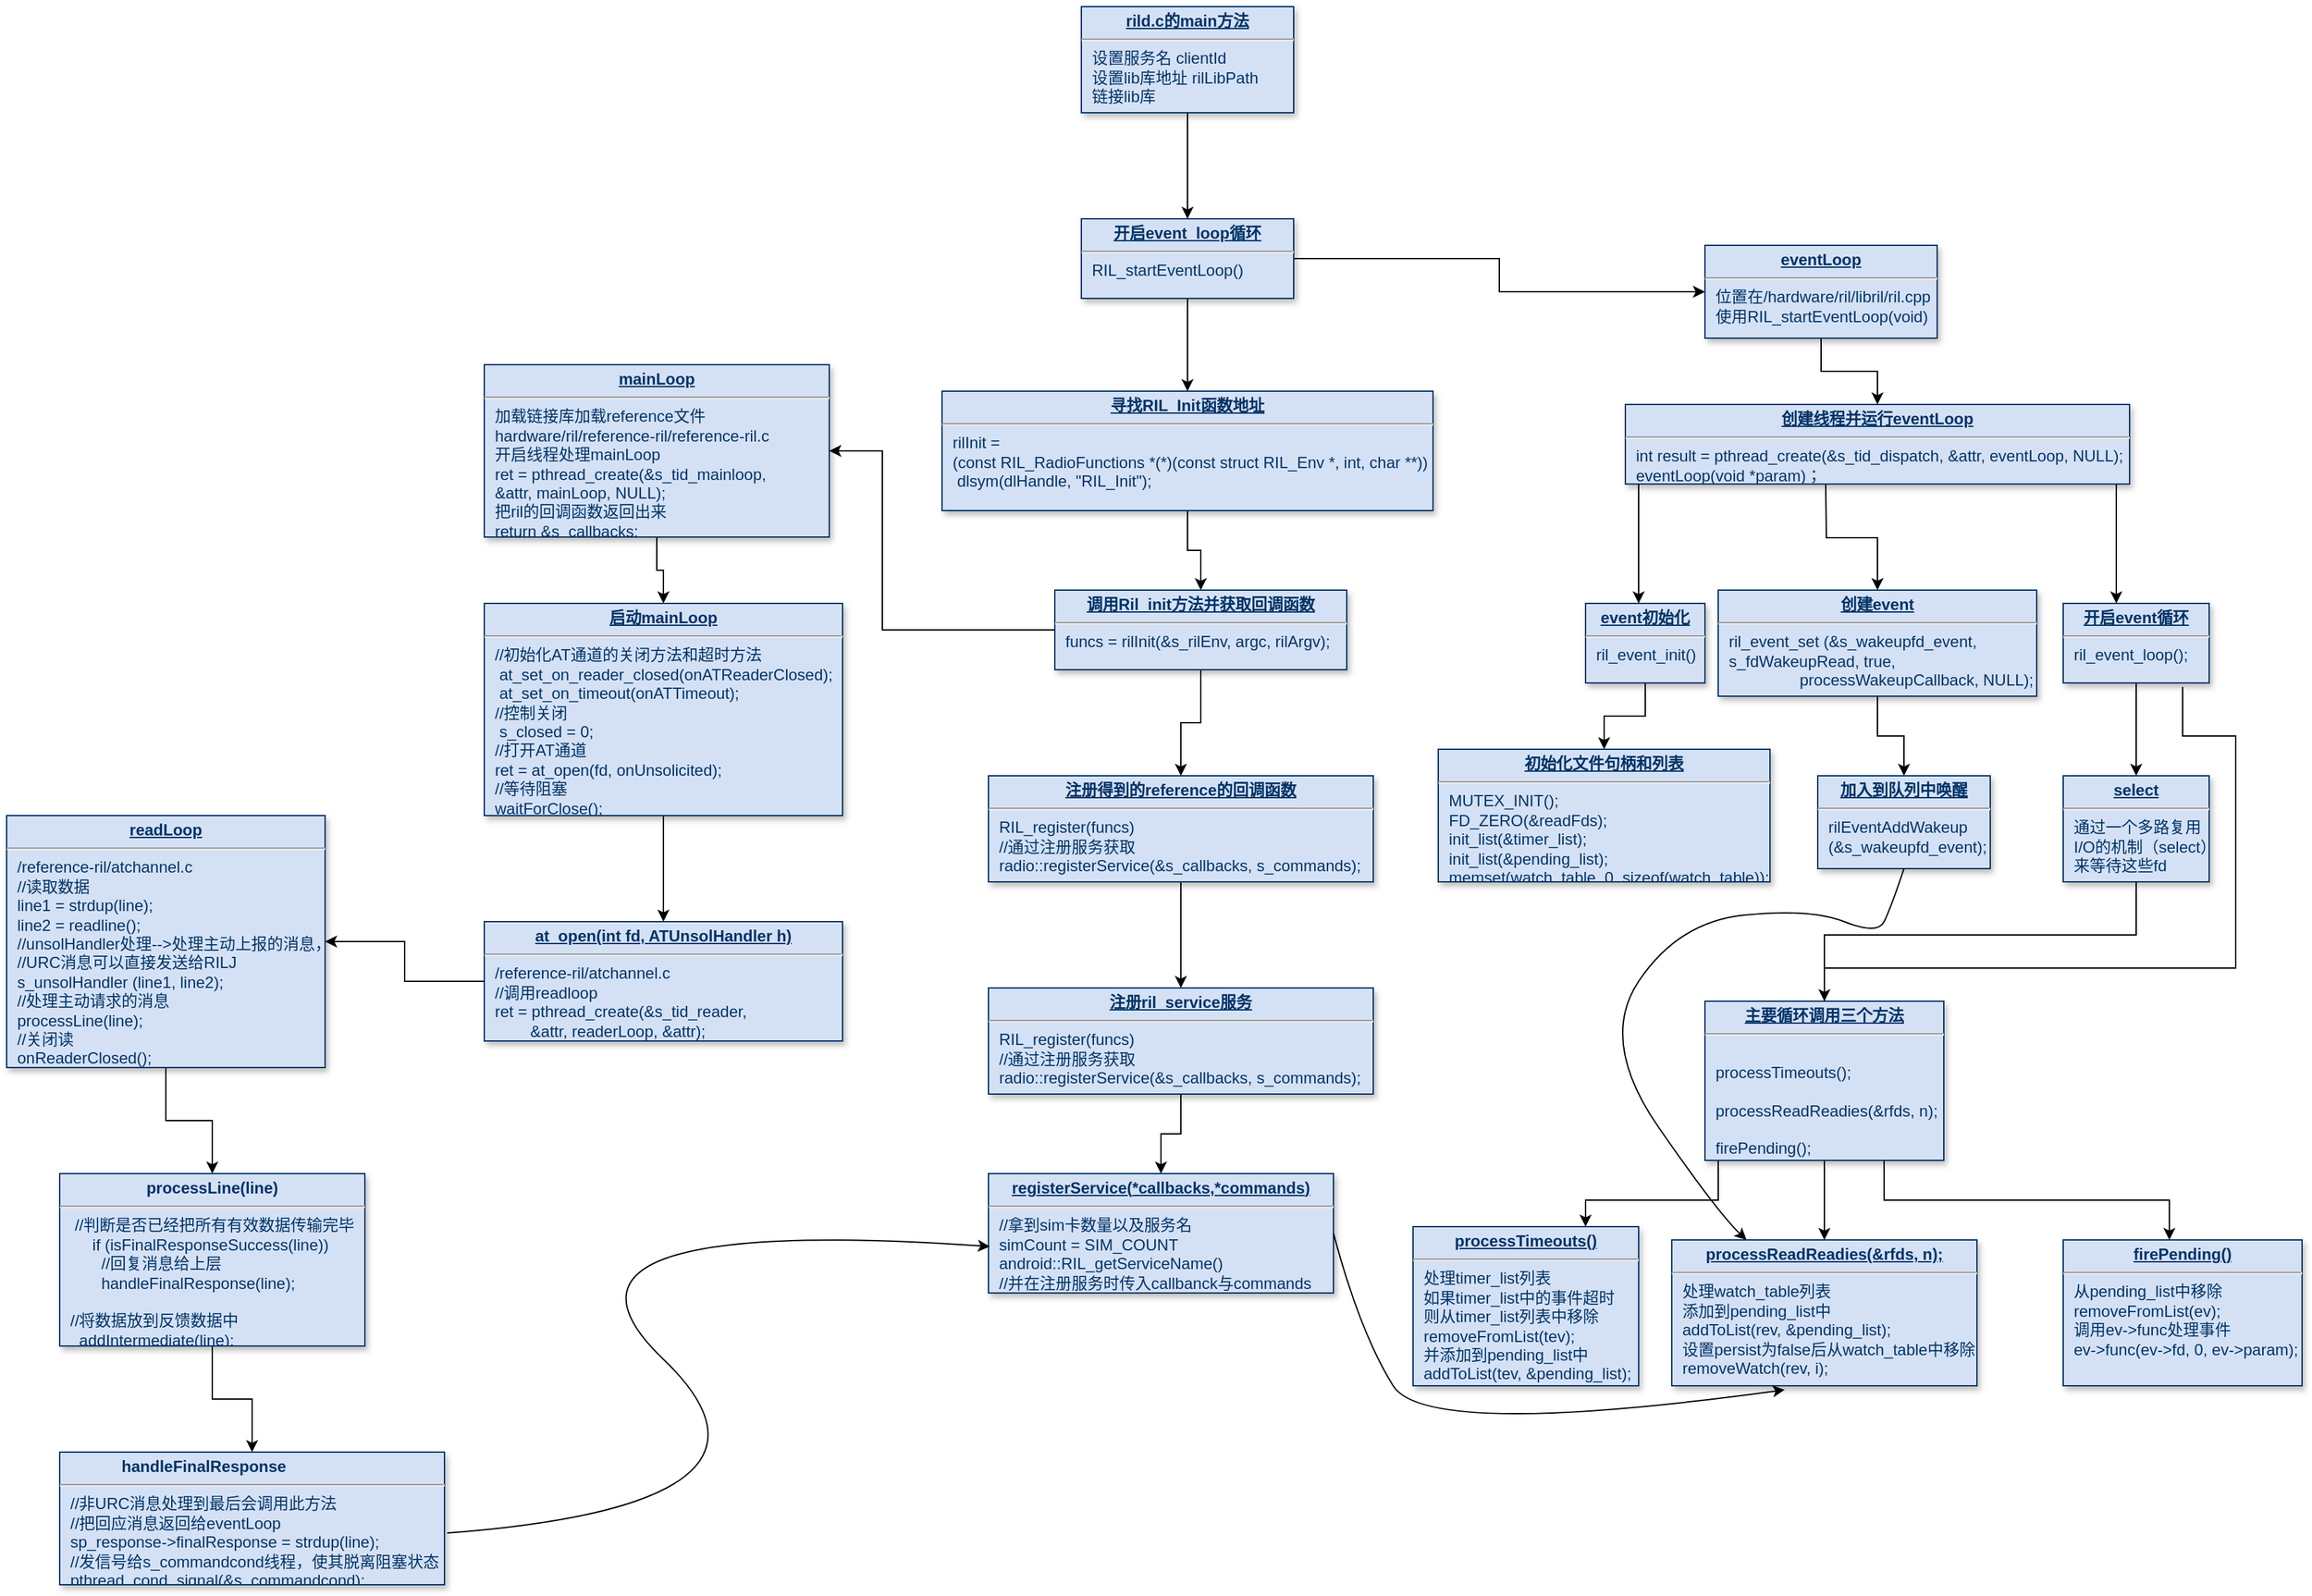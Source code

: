 <mxfile version="15.7.4" type="github">
  <diagram name="RILD流程图" id="efa7a0a1-bf9b-a30e-e6df-94a7791c09e9">
    <mxGraphModel dx="3255" dy="839" grid="1" gridSize="10" guides="1" tooltips="1" connect="1" arrows="1" fold="1" page="1" pageScale="1" pageWidth="1654" pageHeight="1169" background="none" math="0" shadow="0">
      <root>
        <mxCell id="0" />
        <mxCell id="1" parent="0" />
        <mxCell id="EKuOJ4cv29JxxuzC1nA7-30" value="" style="edgeStyle=orthogonalEdgeStyle;rounded=0;orthogonalLoop=1;jettySize=auto;html=1;" parent="1" source="29" target="EKuOJ4cv29JxxuzC1nA7-29" edge="1">
          <mxGeometry relative="1" as="geometry" />
        </mxCell>
        <mxCell id="29" value="&lt;p style=&quot;margin: 4px 0px 0px ; text-align: center&quot;&gt;&lt;b&gt;&lt;u&gt;rild.c的main方法&lt;/u&gt;&lt;/b&gt;&lt;br&gt;&lt;/p&gt;&lt;hr&gt;&lt;p style=&quot;margin: 0px ; margin-left: 8px&quot;&gt;设置服务名 clientId&lt;/p&gt;&lt;p style=&quot;margin: 0px ; margin-left: 8px&quot;&gt;设置lib库地址 rilLibPath&lt;br&gt;&lt;/p&gt;&lt;p style=&quot;margin: 0px ; margin-left: 8px&quot;&gt;链接lib库&lt;br&gt;&lt;/p&gt;" style="verticalAlign=top;align=left;overflow=fill;fontSize=12;fontFamily=Helvetica;html=1;strokeColor=#003366;shadow=1;fillColor=#D4E1F5;fontColor=#003366" parent="1" vertex="1">
          <mxGeometry x="720" y="70" width="160" height="80" as="geometry" />
        </mxCell>
        <mxCell id="EKuOJ4cv29JxxuzC1nA7-32" value="" style="edgeStyle=orthogonalEdgeStyle;rounded=0;orthogonalLoop=1;jettySize=auto;html=1;" parent="1" source="EKuOJ4cv29JxxuzC1nA7-29" target="EKuOJ4cv29JxxuzC1nA7-31" edge="1">
          <mxGeometry relative="1" as="geometry" />
        </mxCell>
        <mxCell id="EKuOJ4cv29JxxuzC1nA7-38" value="" style="edgeStyle=orthogonalEdgeStyle;rounded=0;orthogonalLoop=1;jettySize=auto;html=1;" parent="1" source="EKuOJ4cv29JxxuzC1nA7-29" target="EKuOJ4cv29JxxuzC1nA7-37" edge="1">
          <mxGeometry relative="1" as="geometry" />
        </mxCell>
        <mxCell id="EKuOJ4cv29JxxuzC1nA7-29" value="&lt;p style=&quot;margin: 4px 0px 0px ; text-align: center&quot;&gt;&lt;b&gt;&lt;u&gt;开启event_loop循环&lt;/u&gt;&lt;/b&gt;&lt;br&gt;&lt;/p&gt;&lt;hr&gt;&lt;p style=&quot;margin: 0px ; margin-left: 8px&quot;&gt;RIL_startEventLoop()&lt;br&gt;&lt;/p&gt;" style="verticalAlign=top;align=left;overflow=fill;fontSize=12;fontFamily=Helvetica;html=1;strokeColor=#003366;shadow=1;fillColor=#D4E1F5;fontColor=#003366" parent="1" vertex="1">
          <mxGeometry x="720" y="230" width="160" height="60" as="geometry" />
        </mxCell>
        <mxCell id="EKuOJ4cv29JxxuzC1nA7-34" value="" style="edgeStyle=orthogonalEdgeStyle;rounded=0;orthogonalLoop=1;jettySize=auto;html=1;" parent="1" source="EKuOJ4cv29JxxuzC1nA7-31" target="EKuOJ4cv29JxxuzC1nA7-33" edge="1">
          <mxGeometry relative="1" as="geometry" />
        </mxCell>
        <mxCell id="EKuOJ4cv29JxxuzC1nA7-31" value="&lt;p style=&quot;margin: 4px 0px 0px ; text-align: center&quot;&gt;&lt;b&gt;&lt;u&gt;寻找RIL_Init函数地址&lt;/u&gt;&lt;/b&gt;&lt;br&gt;&lt;/p&gt;&lt;hr&gt;&lt;p style=&quot;margin: 0px ; margin-left: 8px&quot;&gt;rilInit =&lt;/p&gt;&lt;p style=&quot;margin: 0px ; margin-left: 8px&quot;&gt;(const RIL_Radio&lt;span&gt;Functions&amp;nbsp;&lt;/span&gt;&lt;span&gt;*(*)(const&amp;nbsp;&lt;/span&gt;&lt;span&gt;struct RIL_Env *,&amp;nbsp;&lt;/span&gt;&lt;span&gt;int, char **))&lt;/span&gt;&lt;/p&gt;&lt;p style=&quot;margin: 0px ; margin-left: 8px&quot;&gt;&amp;nbsp;&lt;span&gt;dlsym&lt;/span&gt;&lt;span&gt;(dlHandle, &quot;RIL_Init&quot;);&lt;/span&gt;&lt;/p&gt;" style="verticalAlign=top;align=left;overflow=fill;fontSize=12;fontFamily=Helvetica;html=1;strokeColor=#003366;shadow=1;fillColor=#D4E1F5;fontColor=#003366" parent="1" vertex="1">
          <mxGeometry x="615" y="360" width="370" height="90" as="geometry" />
        </mxCell>
        <mxCell id="EKuOJ4cv29JxxuzC1nA7-36" value="" style="edgeStyle=orthogonalEdgeStyle;rounded=0;orthogonalLoop=1;jettySize=auto;html=1;" parent="1" source="EKuOJ4cv29JxxuzC1nA7-33" target="EKuOJ4cv29JxxuzC1nA7-35" edge="1">
          <mxGeometry relative="1" as="geometry" />
        </mxCell>
        <mxCell id="WiDxoxZlmCFufiCdWleU-32" value="" style="edgeStyle=orthogonalEdgeStyle;rounded=0;orthogonalLoop=1;jettySize=auto;html=1;exitX=0;exitY=0.5;exitDx=0;exitDy=0;" edge="1" parent="1" source="EKuOJ4cv29JxxuzC1nA7-33" target="WiDxoxZlmCFufiCdWleU-31">
          <mxGeometry relative="1" as="geometry">
            <mxPoint x="615" y="415" as="sourcePoint" />
            <Array as="points">
              <mxPoint x="570" y="540" />
              <mxPoint x="570" y="405" />
            </Array>
          </mxGeometry>
        </mxCell>
        <mxCell id="EKuOJ4cv29JxxuzC1nA7-33" value="&lt;p style=&quot;margin: 4px 0px 0px ; text-align: center&quot;&gt;&lt;b&gt;&lt;u&gt;调用Ril_init方法并获取回调函数&lt;/u&gt;&lt;/b&gt;&lt;br&gt;&lt;/p&gt;&lt;hr&gt;&lt;p style=&quot;margin: 0px ; margin-left: 8px&quot;&gt;funcs = rilInit(&amp;amp;s_rilEnv, argc, rilArgv);&lt;br&gt;&lt;/p&gt;" style="verticalAlign=top;align=left;overflow=fill;fontSize=12;fontFamily=Helvetica;html=1;strokeColor=#003366;shadow=1;fillColor=#D4E1F5;fontColor=#003366" parent="1" vertex="1">
          <mxGeometry x="700" y="510" width="220" height="60" as="geometry" />
        </mxCell>
        <mxCell id="WiDxoxZlmCFufiCdWleU-47" value="" style="edgeStyle=orthogonalEdgeStyle;rounded=0;orthogonalLoop=1;jettySize=auto;html=1;" edge="1" parent="1" source="EKuOJ4cv29JxxuzC1nA7-35" target="WiDxoxZlmCFufiCdWleU-46">
          <mxGeometry relative="1" as="geometry" />
        </mxCell>
        <mxCell id="EKuOJ4cv29JxxuzC1nA7-35" value="&lt;p style=&quot;margin: 4px 0px 0px ; text-align: center&quot;&gt;&lt;b&gt;&lt;u&gt;注册得到的reference的回调函数&lt;/u&gt;&lt;/b&gt;&lt;br&gt;&lt;/p&gt;&lt;hr&gt;&lt;p style=&quot;margin: 0px ; margin-left: 8px&quot;&gt;RIL_register(funcs)&lt;br&gt;&lt;/p&gt;&lt;p style=&quot;margin: 0px ; margin-left: 8px&quot;&gt;//通过注册服务获取&lt;br&gt;&lt;/p&gt;&lt;p style=&quot;margin: 0px ; margin-left: 8px&quot;&gt;radio::registerService(&amp;amp;s_callbacks, s_commands);&lt;br&gt;&lt;/p&gt;" style="verticalAlign=top;align=left;overflow=fill;fontSize=12;fontFamily=Helvetica;html=1;strokeColor=#003366;shadow=1;fillColor=#D4E1F5;fontColor=#003366" parent="1" vertex="1">
          <mxGeometry x="650" y="650" width="290" height="80" as="geometry" />
        </mxCell>
        <mxCell id="EKuOJ4cv29JxxuzC1nA7-42" value="" style="edgeStyle=orthogonalEdgeStyle;rounded=0;orthogonalLoop=1;jettySize=auto;html=1;" parent="1" source="EKuOJ4cv29JxxuzC1nA7-37" target="EKuOJ4cv29JxxuzC1nA7-41" edge="1">
          <mxGeometry relative="1" as="geometry" />
        </mxCell>
        <mxCell id="EKuOJ4cv29JxxuzC1nA7-37" value="&lt;p style=&quot;margin: 4px 0px 0px ; text-align: center&quot;&gt;&lt;b&gt;&lt;u&gt;eventLoop&lt;/u&gt;&lt;/b&gt;&lt;br&gt;&lt;/p&gt;&lt;hr&gt;&lt;p style=&quot;margin: 0px ; margin-left: 8px&quot;&gt;位置在/hardware/ril/libril/ril.cpp&lt;br&gt;&lt;/p&gt;&lt;p style=&quot;margin: 0px ; margin-left: 8px&quot;&gt;使用RIL_startEventLoop(void)&lt;br&gt;&lt;/p&gt;" style="verticalAlign=top;align=left;overflow=fill;fontSize=12;fontFamily=Helvetica;html=1;strokeColor=#003366;shadow=1;fillColor=#D4E1F5;fontColor=#003366" parent="1" vertex="1">
          <mxGeometry x="1190" y="250" width="175" height="70" as="geometry" />
        </mxCell>
        <mxCell id="EKuOJ4cv29JxxuzC1nA7-44" value="" style="edgeStyle=orthogonalEdgeStyle;rounded=0;orthogonalLoop=1;jettySize=auto;html=1;" parent="1" target="EKuOJ4cv29JxxuzC1nA7-43" edge="1">
          <mxGeometry relative="1" as="geometry">
            <mxPoint x="1281" y="430" as="sourcePoint" />
          </mxGeometry>
        </mxCell>
        <mxCell id="EKuOJ4cv29JxxuzC1nA7-41" value="&lt;p style=&quot;margin: 4px 0px 0px ; text-align: center&quot;&gt;&lt;b&gt;&lt;u&gt;创建线程并运行eventLoop&lt;/u&gt;&lt;/b&gt;&lt;br&gt;&lt;/p&gt;&lt;hr&gt;&lt;p style=&quot;margin: 0px ; margin-left: 8px&quot;&gt;int result = pthread_create(&amp;amp;s_tid_dispatch, &amp;amp;attr, eventLoop, NULL);&lt;br&gt;&lt;/p&gt;&lt;p style=&quot;margin: 0px ; margin-left: 8px&quot;&gt;eventLoop(void *param)；&lt;br&gt;&lt;/p&gt;" style="verticalAlign=top;align=left;overflow=fill;fontSize=12;fontFamily=Helvetica;html=1;strokeColor=#003366;shadow=1;fillColor=#D4E1F5;fontColor=#003366" parent="1" vertex="1">
          <mxGeometry x="1130" y="370" width="380" height="60" as="geometry" />
        </mxCell>
        <mxCell id="EKuOJ4cv29JxxuzC1nA7-52" value="" style="edgeStyle=orthogonalEdgeStyle;rounded=0;orthogonalLoop=1;jettySize=auto;html=1;" parent="1" source="EKuOJ4cv29JxxuzC1nA7-43" target="EKuOJ4cv29JxxuzC1nA7-51" edge="1">
          <mxGeometry relative="1" as="geometry" />
        </mxCell>
        <mxCell id="EKuOJ4cv29JxxuzC1nA7-43" value="&lt;p style=&quot;margin: 4px 0px 0px ; text-align: center&quot;&gt;&lt;b&gt;&lt;u&gt;创建event&lt;/u&gt;&lt;/b&gt;&lt;br&gt;&lt;/p&gt;&lt;hr&gt;&lt;p style=&quot;margin: 0px ; margin-left: 8px&quot;&gt;ril_event_set (&amp;amp;s_wakeupfd_event,&amp;nbsp;&lt;/p&gt;&lt;p style=&quot;margin: 0px ; margin-left: 8px&quot;&gt;s_fdWakeupRead, true,&lt;/p&gt;&lt;p style=&quot;margin: 0px ; margin-left: 8px&quot;&gt;&amp;nbsp; &amp;nbsp; &amp;nbsp; &amp;nbsp; &amp;nbsp; &amp;nbsp; &amp;nbsp; &amp;nbsp; processWakeupCallback, NULL);&lt;/p&gt;" style="verticalAlign=top;align=left;overflow=fill;fontSize=12;fontFamily=Helvetica;html=1;strokeColor=#003366;shadow=1;fillColor=#D4E1F5;fontColor=#003366" parent="1" vertex="1">
          <mxGeometry x="1200" y="510" width="240" height="80" as="geometry" />
        </mxCell>
        <mxCell id="EKuOJ4cv29JxxuzC1nA7-45" value="" style="endArrow=classic;html=1;rounded=0;" parent="1" edge="1">
          <mxGeometry width="50" height="50" relative="1" as="geometry">
            <mxPoint x="1140" y="430" as="sourcePoint" />
            <mxPoint x="1140" y="520" as="targetPoint" />
          </mxGeometry>
        </mxCell>
        <mxCell id="EKuOJ4cv29JxxuzC1nA7-50" value="" style="edgeStyle=orthogonalEdgeStyle;rounded=0;orthogonalLoop=1;jettySize=auto;html=1;" parent="1" source="EKuOJ4cv29JxxuzC1nA7-46" target="EKuOJ4cv29JxxuzC1nA7-49" edge="1">
          <mxGeometry relative="1" as="geometry" />
        </mxCell>
        <mxCell id="EKuOJ4cv29JxxuzC1nA7-46" value="&lt;p style=&quot;margin: 4px 0px 0px ; text-align: center&quot;&gt;&lt;b&gt;&lt;u&gt;event初始化&lt;/u&gt;&lt;/b&gt;&lt;br&gt;&lt;/p&gt;&lt;hr&gt;&lt;p style=&quot;margin: 0px ; margin-left: 8px&quot;&gt;ril_event_init()&lt;br&gt;&lt;/p&gt;" style="verticalAlign=top;align=left;overflow=fill;fontSize=12;fontFamily=Helvetica;html=1;strokeColor=#003366;shadow=1;fillColor=#D4E1F5;fontColor=#003366" parent="1" vertex="1">
          <mxGeometry x="1100" y="520" width="90" height="60" as="geometry" />
        </mxCell>
        <mxCell id="EKuOJ4cv29JxxuzC1nA7-49" value="&lt;p style=&quot;margin: 4px 0px 0px ; text-align: center&quot;&gt;&lt;b&gt;&lt;u&gt;初始化文件句柄和列表&lt;/u&gt;&lt;/b&gt;&lt;br&gt;&lt;/p&gt;&lt;hr&gt;&lt;p style=&quot;margin: 0px ; margin-left: 8px&quot;&gt;MUTEX_INIT();&lt;/p&gt;&lt;p style=&quot;margin: 0px ; margin-left: 8px&quot;&gt;FD_ZERO(&amp;amp;readFds);&lt;/p&gt;&lt;p style=&quot;margin: 0px ; margin-left: 8px&quot;&gt;init_list(&amp;amp;timer_list);&lt;/p&gt;&lt;p style=&quot;margin: 0px ; margin-left: 8px&quot;&gt;init_list(&amp;amp;pending_list);&lt;/p&gt;&lt;p style=&quot;margin: 0px ; margin-left: 8px&quot;&gt;memset(watch_table, 0, sizeof(watch_table));&lt;/p&gt;" style="verticalAlign=top;align=left;overflow=fill;fontSize=12;fontFamily=Helvetica;html=1;strokeColor=#003366;shadow=1;fillColor=#D4E1F5;fontColor=#003366" parent="1" vertex="1">
          <mxGeometry x="989" y="630" width="250" height="100" as="geometry" />
        </mxCell>
        <mxCell id="EKuOJ4cv29JxxuzC1nA7-51" value="&lt;p style=&quot;margin: 4px 0px 0px ; text-align: center&quot;&gt;&lt;b&gt;&lt;u&gt;加入到队列中唤醒&lt;/u&gt;&lt;/b&gt;&lt;br&gt;&lt;/p&gt;&lt;hr&gt;&lt;p style=&quot;margin: 0px ; margin-left: 8px&quot;&gt;rilEventAddWakeup&amp;nbsp;&lt;/p&gt;&lt;p style=&quot;margin: 0px ; margin-left: 8px&quot;&gt;(&amp;amp;s_wakeupfd_event);&lt;br&gt;&lt;/p&gt;" style="verticalAlign=top;align=left;overflow=fill;fontSize=12;fontFamily=Helvetica;html=1;strokeColor=#003366;shadow=1;fillColor=#D4E1F5;fontColor=#003366" parent="1" vertex="1">
          <mxGeometry x="1275" y="650" width="130" height="70" as="geometry" />
        </mxCell>
        <mxCell id="EKuOJ4cv29JxxuzC1nA7-61" value="" style="endArrow=classic;html=1;rounded=0;" parent="1" edge="1">
          <mxGeometry width="50" height="50" relative="1" as="geometry">
            <mxPoint x="1500" y="430" as="sourcePoint" />
            <mxPoint x="1500" y="520" as="targetPoint" />
          </mxGeometry>
        </mxCell>
        <mxCell id="EKuOJ4cv29JxxuzC1nA7-65" value="" style="edgeStyle=orthogonalEdgeStyle;rounded=0;orthogonalLoop=1;jettySize=auto;html=1;" parent="1" source="EKuOJ4cv29JxxuzC1nA7-62" target="EKuOJ4cv29JxxuzC1nA7-64" edge="1">
          <mxGeometry relative="1" as="geometry" />
        </mxCell>
        <mxCell id="EKuOJ4cv29JxxuzC1nA7-62" value="&lt;p style=&quot;margin: 4px 0px 0px ; text-align: center&quot;&gt;&lt;b&gt;&lt;u&gt;开启event循环&lt;/u&gt;&lt;/b&gt;&lt;br&gt;&lt;/p&gt;&lt;hr&gt;&lt;p style=&quot;margin: 0px ; margin-left: 8px&quot;&gt;ril_event_loop();&lt;br&gt;&lt;/p&gt;" style="verticalAlign=top;align=left;overflow=fill;fontSize=12;fontFamily=Helvetica;html=1;strokeColor=#003366;shadow=1;fillColor=#D4E1F5;fontColor=#003366" parent="1" vertex="1">
          <mxGeometry x="1460" y="520" width="110" height="60" as="geometry" />
        </mxCell>
        <mxCell id="EKuOJ4cv29JxxuzC1nA7-67" value="" style="edgeStyle=orthogonalEdgeStyle;rounded=0;orthogonalLoop=1;jettySize=auto;html=1;" parent="1" target="EKuOJ4cv29JxxuzC1nA7-66" edge="1">
          <mxGeometry relative="1" as="geometry">
            <mxPoint x="1550" y="600" as="sourcePoint" />
            <Array as="points">
              <mxPoint x="1550" y="583" />
              <mxPoint x="1550" y="620" />
              <mxPoint x="1590" y="620" />
              <mxPoint x="1590" y="795" />
              <mxPoint x="1280" y="795" />
            </Array>
          </mxGeometry>
        </mxCell>
        <mxCell id="EKuOJ4cv29JxxuzC1nA7-64" value="&lt;p style=&quot;margin: 4px 0px 0px ; text-align: center&quot;&gt;&lt;b&gt;&lt;u&gt;select&lt;/u&gt;&lt;/b&gt;&lt;br&gt;&lt;/p&gt;&lt;hr&gt;&lt;p style=&quot;margin: 0px ; margin-left: 8px&quot;&gt;通过一个多路复用&lt;/p&gt;&lt;p style=&quot;margin: 0px ; margin-left: 8px&quot;&gt;I/O的机制（select）&lt;/p&gt;&lt;p style=&quot;margin: 0px ; margin-left: 8px&quot;&gt;来等待这些fd&lt;br&gt;&lt;/p&gt;" style="verticalAlign=top;align=left;overflow=fill;fontSize=12;fontFamily=Helvetica;html=1;strokeColor=#003366;shadow=1;fillColor=#D4E1F5;fontColor=#003366" parent="1" vertex="1">
          <mxGeometry x="1460" y="650" width="110" height="80" as="geometry" />
        </mxCell>
        <mxCell id="EKuOJ4cv29JxxuzC1nA7-69" value="" style="edgeStyle=orthogonalEdgeStyle;rounded=0;orthogonalLoop=1;jettySize=auto;html=1;" parent="1" source="EKuOJ4cv29JxxuzC1nA7-66" target="EKuOJ4cv29JxxuzC1nA7-68" edge="1">
          <mxGeometry relative="1" as="geometry">
            <Array as="points">
              <mxPoint x="1200" y="970" />
              <mxPoint x="1100" y="970" />
            </Array>
          </mxGeometry>
        </mxCell>
        <mxCell id="EKuOJ4cv29JxxuzC1nA7-73" value="" style="edgeStyle=orthogonalEdgeStyle;rounded=0;orthogonalLoop=1;jettySize=auto;html=1;" parent="1" source="EKuOJ4cv29JxxuzC1nA7-66" target="EKuOJ4cv29JxxuzC1nA7-72" edge="1">
          <mxGeometry relative="1" as="geometry" />
        </mxCell>
        <mxCell id="EKuOJ4cv29JxxuzC1nA7-66" value="&lt;p style=&quot;margin: 4px 0px 0px ; text-align: center&quot;&gt;&lt;b&gt;&lt;u&gt;主要循环调用三个方法&lt;/u&gt;&lt;/b&gt;&lt;br&gt;&lt;/p&gt;&lt;hr&gt;&lt;p style=&quot;margin: 0px ; margin-left: 8px&quot;&gt;&lt;br&gt;&lt;/p&gt;&lt;p style=&quot;margin: 0px ; margin-left: 8px&quot;&gt;processTimeouts();&lt;/p&gt;&lt;p style=&quot;margin: 0px ; margin-left: 8px&quot;&gt;&lt;br&gt;&lt;/p&gt;&lt;p style=&quot;margin: 0px ; margin-left: 8px&quot;&gt;processReadReadies(&amp;amp;rfds, n);&lt;/p&gt;&lt;p style=&quot;margin: 0px ; margin-left: 8px&quot;&gt;&lt;br&gt;&lt;/p&gt;&lt;p style=&quot;margin: 0px ; margin-left: 8px&quot;&gt;firePending();&lt;/p&gt;" style="verticalAlign=top;align=left;overflow=fill;fontSize=12;fontFamily=Helvetica;html=1;strokeColor=#003366;shadow=1;fillColor=#D4E1F5;fontColor=#003366" parent="1" vertex="1">
          <mxGeometry x="1190" y="820" width="180" height="120" as="geometry" />
        </mxCell>
        <mxCell id="EKuOJ4cv29JxxuzC1nA7-68" value="&lt;p style=&quot;margin: 4px 0px 0px ; text-align: center&quot;&gt;&lt;b&gt;&lt;u&gt;processTimeouts()&lt;/u&gt;&lt;/b&gt;&lt;br&gt;&lt;/p&gt;&lt;hr&gt;&lt;p style=&quot;margin: 0px ; margin-left: 8px&quot;&gt;处理timer_list列表&lt;br&gt;&lt;/p&gt;&lt;p style=&quot;margin: 0px ; margin-left: 8px&quot;&gt;如果timer_list中的事件超时&lt;br&gt;&lt;/p&gt;&lt;p style=&quot;margin: 0px ; margin-left: 8px&quot;&gt;则从timer_list列表中移除&lt;br&gt;&lt;/p&gt;&lt;p style=&quot;margin: 0px ; margin-left: 8px&quot;&gt;removeFromList(tev);&lt;br&gt;&lt;/p&gt;&lt;p style=&quot;margin: 0px ; margin-left: 8px&quot;&gt;并添加到pending_list中&lt;br&gt;&lt;/p&gt;&lt;p style=&quot;margin: 0px ; margin-left: 8px&quot;&gt;addToList(tev, &amp;amp;pending_list);&lt;br&gt;&lt;/p&gt;" style="verticalAlign=top;align=left;overflow=fill;fontSize=12;fontFamily=Helvetica;html=1;strokeColor=#003366;shadow=1;fillColor=#D4E1F5;fontColor=#003366" parent="1" vertex="1">
          <mxGeometry x="970" y="990" width="170" height="120" as="geometry" />
        </mxCell>
        <mxCell id="EKuOJ4cv29JxxuzC1nA7-72" value="&lt;p style=&quot;margin: 4px 0px 0px ; text-align: center&quot;&gt;&lt;b&gt;&lt;u&gt;processReadReadies(&amp;amp;rfds, n);&lt;/u&gt;&lt;/b&gt;&lt;br&gt;&lt;/p&gt;&lt;hr&gt;&lt;p style=&quot;margin: 0px ; margin-left: 8px&quot;&gt;处理watch_table列表&lt;br&gt;&lt;/p&gt;&lt;p style=&quot;margin: 0px ; margin-left: 8px&quot;&gt;添加到pending_list中&lt;br&gt;&lt;/p&gt;&lt;p style=&quot;margin: 0px ; margin-left: 8px&quot;&gt;addToList(rev, &amp;amp;pending_list);&lt;br&gt;&lt;/p&gt;&lt;p style=&quot;margin: 0px ; margin-left: 8px&quot;&gt;设置persist为false后从watch_table中移除&lt;br&gt;&lt;/p&gt;&lt;p style=&quot;margin: 0px ; margin-left: 8px&quot;&gt;removeWatch(rev, i);&lt;br&gt;&lt;/p&gt;" style="verticalAlign=top;align=left;overflow=fill;fontSize=12;fontFamily=Helvetica;html=1;strokeColor=#003366;shadow=1;fillColor=#D4E1F5;fontColor=#003366" parent="1" vertex="1">
          <mxGeometry x="1165" y="1000" width="230" height="110" as="geometry" />
        </mxCell>
        <mxCell id="EKuOJ4cv29JxxuzC1nA7-74" value="" style="edgeStyle=orthogonalEdgeStyle;rounded=0;orthogonalLoop=1;jettySize=auto;html=1;exitX=0.75;exitY=1;exitDx=0;exitDy=0;" parent="1" source="EKuOJ4cv29JxxuzC1nA7-66" target="EKuOJ4cv29JxxuzC1nA7-75" edge="1">
          <mxGeometry relative="1" as="geometry">
            <mxPoint x="1340" y="960" as="sourcePoint" />
            <Array as="points">
              <mxPoint x="1325" y="970" />
              <mxPoint x="1540" y="970" />
            </Array>
          </mxGeometry>
        </mxCell>
        <mxCell id="EKuOJ4cv29JxxuzC1nA7-75" value="&lt;p style=&quot;margin: 4px 0px 0px ; text-align: center&quot;&gt;&lt;b&gt;&lt;u&gt;firePending()&lt;/u&gt;&lt;/b&gt;&lt;br&gt;&lt;/p&gt;&lt;hr&gt;&lt;p style=&quot;margin: 0px ; margin-left: 8px&quot;&gt;从pending_list中移除&lt;br&gt;&lt;/p&gt;&lt;p style=&quot;margin: 0px ; margin-left: 8px&quot;&gt;removeFromList(ev);&lt;br&gt;&lt;/p&gt;&lt;p style=&quot;margin: 0px ; margin-left: 8px&quot;&gt;调用ev-&amp;gt;func处理事件&lt;br&gt;&lt;/p&gt;&lt;p style=&quot;margin: 0px ; margin-left: 8px&quot;&gt;ev-&amp;gt;func(ev-&amp;gt;fd, 0, ev-&amp;gt;param);&lt;br&gt;&lt;/p&gt;" style="verticalAlign=top;align=left;overflow=fill;fontSize=12;fontFamily=Helvetica;html=1;strokeColor=#003366;shadow=1;fillColor=#D4E1F5;fontColor=#003366" parent="1" vertex="1">
          <mxGeometry x="1460" y="1000" width="180" height="110" as="geometry" />
        </mxCell>
        <mxCell id="WiDxoxZlmCFufiCdWleU-36" value="" style="edgeStyle=orthogonalEdgeStyle;rounded=0;orthogonalLoop=1;jettySize=auto;html=1;" edge="1" parent="1" source="WiDxoxZlmCFufiCdWleU-31" target="WiDxoxZlmCFufiCdWleU-35">
          <mxGeometry relative="1" as="geometry" />
        </mxCell>
        <mxCell id="WiDxoxZlmCFufiCdWleU-31" value="&lt;p style=&quot;margin: 4px 0px 0px ; text-align: center&quot;&gt;&lt;b&gt;&lt;u&gt;mainLoop&lt;/u&gt;&lt;/b&gt;&lt;br&gt;&lt;/p&gt;&lt;hr&gt;&lt;p style=&quot;margin: 0px ; margin-left: 8px&quot;&gt;加载链接库加载reference文件&lt;br&gt;&lt;/p&gt;&lt;p style=&quot;margin: 0px ; margin-left: 8px&quot;&gt;hardware/ril/reference-ril/reference-ril.c&lt;br&gt;&lt;/p&gt;&lt;p style=&quot;margin: 0px ; margin-left: 8px&quot;&gt;开启线程处理mainLoop&lt;br&gt;&lt;/p&gt;&lt;p style=&quot;margin: 0px ; margin-left: 8px&quot;&gt;ret = pthread_create(&amp;amp;s_tid_mainloop,&amp;nbsp;&lt;/p&gt;&lt;p style=&quot;margin: 0px ; margin-left: 8px&quot;&gt;&amp;amp;attr, mainLoop, NULL);&lt;br&gt;&lt;/p&gt;&lt;p style=&quot;margin: 0px ; margin-left: 8px&quot;&gt;把ril的回调函数返回出来&lt;br&gt;&lt;/p&gt;&lt;p style=&quot;margin: 0px ; margin-left: 8px&quot;&gt;return &amp;amp;s_callbacks;&lt;br&gt;&lt;/p&gt;" style="verticalAlign=top;align=left;overflow=fill;fontSize=12;fontFamily=Helvetica;html=1;strokeColor=#003366;shadow=1;fillColor=#D4E1F5;fontColor=#003366" vertex="1" parent="1">
          <mxGeometry x="270" y="340" width="260" height="130" as="geometry" />
        </mxCell>
        <mxCell id="WiDxoxZlmCFufiCdWleU-39" value="" style="edgeStyle=orthogonalEdgeStyle;rounded=0;orthogonalLoop=1;jettySize=auto;html=1;" edge="1" parent="1" source="WiDxoxZlmCFufiCdWleU-35" target="WiDxoxZlmCFufiCdWleU-38">
          <mxGeometry relative="1" as="geometry" />
        </mxCell>
        <mxCell id="WiDxoxZlmCFufiCdWleU-35" value="&lt;p style=&quot;margin: 4px 0px 0px ; text-align: center&quot;&gt;&lt;b&gt;&lt;u&gt;启动mainLoop&lt;/u&gt;&lt;/b&gt;&lt;br&gt;&lt;/p&gt;&lt;hr&gt;&lt;p style=&quot;margin: 0px ; margin-left: 8px&quot;&gt;//初始化AT通道的关闭方法和超时方法&lt;br&gt;&lt;/p&gt;&lt;p style=&quot;margin: 0px ; margin-left: 8px&quot;&gt;&amp;nbsp;at_set_on_reader_closed(onATReaderClosed);&lt;/p&gt;&lt;p style=&quot;margin: 0px ; margin-left: 8px&quot;&gt;&lt;span&gt;&amp;nbsp;at_set_on_timeout(onATTimeout);&lt;/span&gt;&lt;/p&gt;&lt;p style=&quot;margin: 0px ; margin-left: 8px&quot;&gt;//控制关闭&lt;/p&gt;&lt;p style=&quot;margin: 0px ; margin-left: 8px&quot;&gt;&lt;/p&gt;&lt;p style=&quot;margin: 0px ; margin-left: 8px&quot;&gt;&amp;nbsp;s_closed = 0;&lt;/p&gt;&lt;p style=&quot;margin: 0px ; margin-left: 8px&quot;&gt;//打开AT通道&lt;/p&gt;&lt;p style=&quot;margin: 0px ; margin-left: 8px&quot;&gt;ret = at_open(fd, onUnsolicited);&lt;br&gt;&lt;/p&gt;&lt;p style=&quot;margin: 0px ; margin-left: 8px&quot;&gt;//等待阻塞&lt;/p&gt;&lt;p style=&quot;margin: 0px ; margin-left: 8px&quot;&gt;waitForClose();&lt;br&gt;&lt;/p&gt;" style="verticalAlign=top;align=left;overflow=fill;fontSize=12;fontFamily=Helvetica;html=1;strokeColor=#003366;shadow=1;fillColor=#D4E1F5;fontColor=#003366" vertex="1" parent="1">
          <mxGeometry x="270" y="520" width="270" height="160" as="geometry" />
        </mxCell>
        <mxCell id="WiDxoxZlmCFufiCdWleU-41" value="" style="edgeStyle=orthogonalEdgeStyle;rounded=0;orthogonalLoop=1;jettySize=auto;html=1;" edge="1" parent="1" source="WiDxoxZlmCFufiCdWleU-38" target="WiDxoxZlmCFufiCdWleU-40">
          <mxGeometry relative="1" as="geometry" />
        </mxCell>
        <mxCell id="WiDxoxZlmCFufiCdWleU-38" value="&lt;p style=&quot;margin: 4px 0px 0px ; text-align: center&quot;&gt;&lt;b&gt;&lt;u&gt;at_open(int fd, ATUnsolHandler h)&lt;/u&gt;&lt;/b&gt;&lt;br&gt;&lt;/p&gt;&lt;hr&gt;&lt;p style=&quot;margin: 0px ; margin-left: 8px&quot;&gt;/reference-ril/atchannel.c&lt;br&gt;&lt;/p&gt;&lt;p style=&quot;margin: 0px ; margin-left: 8px&quot;&gt;//调用readloop&lt;/p&gt;&lt;p style=&quot;margin: 0px ; margin-left: 8px&quot;&gt;ret = pthread_create(&amp;amp;s_tid_reader,&amp;nbsp;&lt;/p&gt;&lt;p style=&quot;margin: 0px ; margin-left: 8px&quot;&gt;&amp;nbsp; &amp;nbsp; &amp;nbsp; &amp;nbsp; &amp;amp;attr, readerLoop, &amp;amp;attr);&lt;br&gt;&lt;/p&gt;" style="verticalAlign=top;align=left;overflow=fill;fontSize=12;fontFamily=Helvetica;html=1;strokeColor=#003366;shadow=1;fillColor=#D4E1F5;fontColor=#003366" vertex="1" parent="1">
          <mxGeometry x="270" y="760" width="270" height="90" as="geometry" />
        </mxCell>
        <mxCell id="WiDxoxZlmCFufiCdWleU-43" value="" style="edgeStyle=orthogonalEdgeStyle;rounded=0;orthogonalLoop=1;jettySize=auto;html=1;" edge="1" parent="1" source="WiDxoxZlmCFufiCdWleU-40" target="WiDxoxZlmCFufiCdWleU-42">
          <mxGeometry relative="1" as="geometry" />
        </mxCell>
        <mxCell id="WiDxoxZlmCFufiCdWleU-40" value="&lt;p style=&quot;margin: 4px 0px 0px ; text-align: center&quot;&gt;&lt;b&gt;&lt;u&gt;readLoop&lt;/u&gt;&lt;/b&gt;&lt;br&gt;&lt;/p&gt;&lt;hr&gt;&lt;p style=&quot;margin: 0px ; margin-left: 8px&quot;&gt;/reference-ril/atchannel.c&lt;br&gt;&lt;/p&gt;&lt;p style=&quot;margin: 0px ; margin-left: 8px&quot;&gt;//读取数据&lt;/p&gt;&lt;p style=&quot;margin: 0px ; margin-left: 8px&quot;&gt;line1 = strdup(line);&lt;/p&gt;&lt;p style=&quot;margin: 0px ; margin-left: 8px&quot;&gt;line2 = readline();&lt;/p&gt;&lt;p style=&quot;margin: 0px ; margin-left: 8px&quot;&gt;//unsolHandler处理--&amp;gt;处理主动上报的消息，&lt;/p&gt;&lt;p style=&quot;margin: 0px ; margin-left: 8px&quot;&gt;//URC消息可以直接发送给RILJ&lt;br&gt;&lt;/p&gt;&lt;p style=&quot;margin: 0px ; margin-left: 8px&quot;&gt;s_unsolHandler (line1, line2);&lt;br&gt;&lt;/p&gt;&lt;p style=&quot;margin: 0px ; margin-left: 8px&quot;&gt;//处理主动请求的消息&lt;br&gt;&lt;/p&gt;&lt;p style=&quot;margin: 0px ; margin-left: 8px&quot;&gt;processLine(line);&lt;br&gt;&lt;/p&gt;&lt;p style=&quot;margin: 0px ; margin-left: 8px&quot;&gt;//关闭读&lt;br&gt;&lt;/p&gt;&lt;p style=&quot;margin: 0px ; margin-left: 8px&quot;&gt;onReaderClosed();&lt;br&gt;&lt;/p&gt;" style="verticalAlign=top;align=left;overflow=fill;fontSize=12;fontFamily=Helvetica;html=1;strokeColor=#003366;shadow=1;fillColor=#D4E1F5;fontColor=#003366" vertex="1" parent="1">
          <mxGeometry x="-90" y="680" width="240" height="190" as="geometry" />
        </mxCell>
        <mxCell id="WiDxoxZlmCFufiCdWleU-45" value="" style="edgeStyle=orthogonalEdgeStyle;rounded=0;orthogonalLoop=1;jettySize=auto;html=1;" edge="1" parent="1" source="WiDxoxZlmCFufiCdWleU-42" target="WiDxoxZlmCFufiCdWleU-44">
          <mxGeometry relative="1" as="geometry" />
        </mxCell>
        <mxCell id="WiDxoxZlmCFufiCdWleU-42" value="&lt;p style=&quot;margin: 4px 0px 0px ; text-align: center&quot;&gt;&lt;span style=&quot;text-align: left&quot;&gt;&lt;b&gt;processLine(line)&lt;/b&gt;&lt;/span&gt;&lt;br&gt;&lt;/p&gt;&lt;hr&gt;&lt;p style=&quot;margin: 0px ; margin-left: 8px&quot;&gt;&amp;nbsp;//判断是否已经把所有有效数据传输完毕&lt;/p&gt;&lt;p style=&quot;margin: 0px ; margin-left: 8px&quot;&gt;&amp;nbsp; &amp;nbsp; &amp;nbsp;if (isFinalResponseSuccess(line))&lt;/p&gt;&lt;p style=&quot;margin: 0px ; margin-left: 8px&quot;&gt;&amp;nbsp;&lt;span&gt;&amp;nbsp; &amp;nbsp; &amp;nbsp; //回复消息给上层&lt;/span&gt;&lt;/p&gt;&lt;p style=&quot;margin: 0px ; margin-left: 8px&quot;&gt;&amp;nbsp; &amp;nbsp; &amp;nbsp; &amp;nbsp;handleFinalResponse(line);&lt;/p&gt;&lt;p style=&quot;margin: 0px ; margin-left: 8px&quot;&gt;&lt;br&gt;&lt;/p&gt;&lt;p style=&quot;margin: 0px ; margin-left: 8px&quot;&gt;//将数据放到反馈数据中&lt;/p&gt;&lt;p style=&quot;margin: 0px ; margin-left: 8px&quot;&gt;&amp;nbsp; addIntermediate(line);&lt;/p&gt;" style="verticalAlign=top;align=left;overflow=fill;fontSize=12;fontFamily=Helvetica;html=1;strokeColor=#003366;shadow=1;fillColor=#D4E1F5;fontColor=#003366" vertex="1" parent="1">
          <mxGeometry x="-50" y="950" width="230" height="130" as="geometry" />
        </mxCell>
        <mxCell id="WiDxoxZlmCFufiCdWleU-44" value="&lt;p style=&quot;text-align: left ; margin: 4px 0px 0px&quot;&gt;&amp;nbsp; &amp;nbsp; &amp;nbsp; &amp;nbsp; &amp;nbsp; &amp;nbsp; &amp;nbsp;&lt;b&gt; handleFinalResponse&lt;br&gt;&lt;/b&gt;&lt;/p&gt;&lt;hr&gt;&lt;p style=&quot;margin: 0px ; margin-left: 8px&quot;&gt;//非URC消息处理到最后会调用此方法&lt;/p&gt;&lt;p style=&quot;margin: 0px ; margin-left: 8px&quot;&gt;//把回应消息返回给eventLoop&lt;/p&gt;&lt;p style=&quot;margin: 0px ; margin-left: 8px&quot;&gt;sp_response-&amp;gt;finalResponse = strdup(line);&lt;br&gt;&lt;/p&gt;&lt;p style=&quot;margin: 0px ; margin-left: 8px&quot;&gt;//发信号给s_commandcond线程，使其脱离阻塞状态&lt;br&gt;&lt;/p&gt;&lt;p style=&quot;margin: 0px ; margin-left: 8px&quot;&gt;pthread_cond_signal(&amp;amp;s_commandcond);&lt;br&gt;&lt;/p&gt;" style="verticalAlign=top;align=left;overflow=fill;fontSize=12;fontFamily=Helvetica;html=1;strokeColor=#003366;shadow=1;fillColor=#D4E1F5;fontColor=#003366" vertex="1" parent="1">
          <mxGeometry x="-50" y="1160" width="290" height="100" as="geometry" />
        </mxCell>
        <mxCell id="WiDxoxZlmCFufiCdWleU-49" value="" style="edgeStyle=orthogonalEdgeStyle;rounded=0;orthogonalLoop=1;jettySize=auto;html=1;" edge="1" parent="1" source="WiDxoxZlmCFufiCdWleU-46" target="WiDxoxZlmCFufiCdWleU-48">
          <mxGeometry relative="1" as="geometry" />
        </mxCell>
        <mxCell id="WiDxoxZlmCFufiCdWleU-46" value="&lt;p style=&quot;margin: 4px 0px 0px ; text-align: center&quot;&gt;&lt;b&gt;&lt;u&gt;注册ril_service服务&lt;/u&gt;&lt;/b&gt;&lt;br&gt;&lt;/p&gt;&lt;hr&gt;&lt;p style=&quot;margin: 0px ; margin-left: 8px&quot;&gt;RIL_register(funcs)&lt;br&gt;&lt;/p&gt;&lt;p style=&quot;margin: 0px ; margin-left: 8px&quot;&gt;//通过注册服务获取&lt;br&gt;&lt;/p&gt;&lt;p style=&quot;margin: 0px ; margin-left: 8px&quot;&gt;radio::registerService(&amp;amp;s_callbacks, s_commands);&lt;br&gt;&lt;/p&gt;" style="verticalAlign=top;align=left;overflow=fill;fontSize=12;fontFamily=Helvetica;html=1;strokeColor=#003366;shadow=1;fillColor=#D4E1F5;fontColor=#003366" vertex="1" parent="1">
          <mxGeometry x="650" y="810" width="290" height="80" as="geometry" />
        </mxCell>
        <mxCell id="WiDxoxZlmCFufiCdWleU-48" value="&lt;p style=&quot;margin: 4px 0px 0px ; text-align: center&quot;&gt;&lt;b&gt;&lt;u&gt;registerService(&lt;/u&gt;&lt;/b&gt;&lt;span&gt;&lt;b&gt;&lt;u&gt;*callbacks,&lt;/u&gt;&lt;/b&gt;&lt;/span&gt;&lt;span&gt;&lt;b&gt;&lt;u&gt;*commands&lt;/u&gt;&lt;/b&gt;&lt;/span&gt;&lt;b&gt;&lt;u&gt;)&lt;/u&gt;&lt;/b&gt;&lt;/p&gt;&lt;hr&gt;&lt;p style=&quot;margin: 0px ; margin-left: 8px&quot;&gt;&lt;span&gt;//拿到sim卡数量以及服务名&lt;/span&gt;&lt;br&gt;&lt;/p&gt;&lt;p style=&quot;margin: 0px ; margin-left: 8px&quot;&gt;&lt;span&gt;simCount = SIM_COUNT&lt;br&gt;&lt;/span&gt;&lt;/p&gt;&lt;p style=&quot;margin: 0px ; margin-left: 8px&quot;&gt;android::RIL_getServiceName()&lt;br&gt;&lt;/p&gt;&lt;p style=&quot;margin: 0px ; margin-left: 8px&quot;&gt;//并在注册服务时传入callbanck与commands&lt;/p&gt;&lt;p style=&quot;margin: 0px ; margin-left: 8px&quot;&gt;&lt;br&gt;&lt;/p&gt;" style="verticalAlign=top;align=left;overflow=fill;fontSize=12;fontFamily=Helvetica;html=1;strokeColor=#003366;shadow=1;fillColor=#D4E1F5;fontColor=#003366" vertex="1" parent="1">
          <mxGeometry x="650" y="950" width="260" height="90" as="geometry" />
        </mxCell>
        <mxCell id="WiDxoxZlmCFufiCdWleU-52" value="" style="curved=1;endArrow=classic;html=1;rounded=0;exitX=1.007;exitY=0.61;exitDx=0;exitDy=0;exitPerimeter=0;entryX=0.004;entryY=0.611;entryDx=0;entryDy=0;entryPerimeter=0;" edge="1" parent="1" source="WiDxoxZlmCFufiCdWleU-44" target="WiDxoxZlmCFufiCdWleU-48">
          <mxGeometry width="50" height="50" relative="1" as="geometry">
            <mxPoint x="540" y="1180" as="sourcePoint" />
            <mxPoint x="590" y="1130" as="targetPoint" />
            <Array as="points">
              <mxPoint x="520" y="1200" />
              <mxPoint x="290" y="980" />
            </Array>
          </mxGeometry>
        </mxCell>
        <mxCell id="WiDxoxZlmCFufiCdWleU-53" value="" style="curved=1;endArrow=classic;html=1;rounded=0;exitX=1;exitY=0.5;exitDx=0;exitDy=0;entryX=0.37;entryY=1.027;entryDx=0;entryDy=0;entryPerimeter=0;" edge="1" parent="1" source="WiDxoxZlmCFufiCdWleU-48" target="EKuOJ4cv29JxxuzC1nA7-72">
          <mxGeometry width="50" height="50" relative="1" as="geometry">
            <mxPoint x="850" y="980" as="sourcePoint" />
            <mxPoint x="1080" y="1320" as="targetPoint" />
            <Array as="points">
              <mxPoint x="930" y="1070" />
              <mxPoint x="980" y="1150" />
            </Array>
          </mxGeometry>
        </mxCell>
        <mxCell id="WiDxoxZlmCFufiCdWleU-54" value="" style="curved=1;endArrow=classic;html=1;rounded=0;exitX=0.5;exitY=1;exitDx=0;exitDy=0;" edge="1" parent="1" source="EKuOJ4cv29JxxuzC1nA7-51" target="EKuOJ4cv29JxxuzC1nA7-72">
          <mxGeometry width="50" height="50" relative="1" as="geometry">
            <mxPoint x="1060" y="780" as="sourcePoint" />
            <mxPoint x="1110" y="730" as="targetPoint" />
            <Array as="points">
              <mxPoint x="1330" y="750" />
              <mxPoint x="1320" y="770" />
              <mxPoint x="1270" y="750" />
              <mxPoint x="1170" y="760" />
              <mxPoint x="1110" y="850" />
              <mxPoint x="1200" y="980" />
            </Array>
          </mxGeometry>
        </mxCell>
        <mxCell id="WiDxoxZlmCFufiCdWleU-55" value="" style="endArrow=none;html=1;rounded=0;entryX=0.5;entryY=1;entryDx=0;entryDy=0;exitX=0.5;exitY=0;exitDx=0;exitDy=0;" edge="1" parent="1" source="EKuOJ4cv29JxxuzC1nA7-66" target="EKuOJ4cv29JxxuzC1nA7-64">
          <mxGeometry width="50" height="50" relative="1" as="geometry">
            <mxPoint x="1480" y="800" as="sourcePoint" />
            <mxPoint x="1530" y="750" as="targetPoint" />
            <Array as="points">
              <mxPoint x="1280" y="770" />
              <mxPoint x="1515" y="770" />
            </Array>
          </mxGeometry>
        </mxCell>
      </root>
    </mxGraphModel>
  </diagram>
</mxfile>
